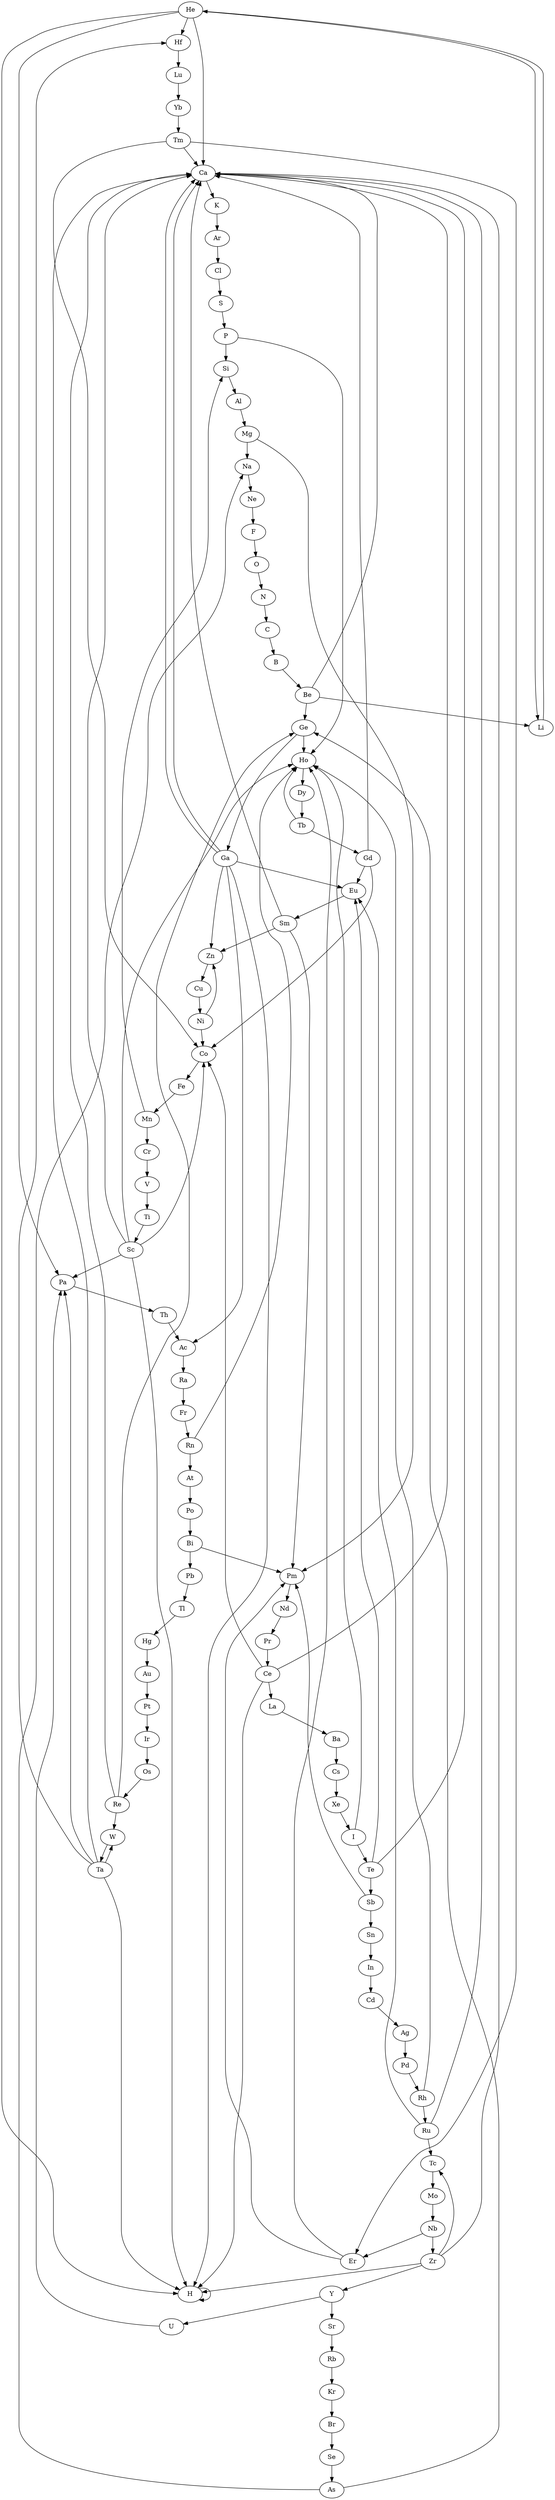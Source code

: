 digraph elements {
H -> H;
He -> Hf;
He -> Pa;
He -> H;
He -> Ca;
He -> Li;
Li -> He;
Be -> Ge;
Be -> Ca;
Be -> Li;
B -> Be;
C -> B;
N -> C;
O -> N;
F -> O;
Ne -> F;
Na -> Ne;
Mg -> Pm;
Mg -> Na;
Al -> Mg;
Si -> Al;
P -> Ho;
P -> Si;
S -> P;
Cl -> S;
Ar -> Cl;
K -> Ar;
Ca -> K;
Sc -> Ho;
Sc -> Pa;
Sc -> H;
Sc -> Ca;
Sc -> Co;
Ti -> Sc;
V -> Ti;
Cr -> V;
Mn -> Cr;
Mn -> Si;
Fe -> Mn;
Co -> Fe;
Ni -> Zn;
Ni -> Co;
Cu -> Ni;
Zn -> Cu;
Ga -> Eu;
Ga -> Ca;
Ga -> Ac;
Ga -> H;
Ga -> Ca;
Ga -> Zn;
Ge -> Ho;
Ge -> Ga;
As -> Ge;
As -> Na;
Se -> As;
Br -> Se;
Kr -> Br;
Rb -> Kr;
Sr -> Rb;
Y -> Sr;
Y -> U;
Zr -> Y;
Zr -> H;
Zr -> Ca;
Zr -> Tc;
Nb -> Er;
Nb -> Zr;
Mo -> Nb;
Tc -> Mo;
Ru -> Eu;
Ru -> Ca;
Ru -> Tc;
Rh -> Ho;
Rh -> Ru;
Pd -> Rh;
Ag -> Pd;
Cd -> Ag;
In -> Cd;
Sn -> In;
Sb -> Pm;
Sb -> Sn;
Te -> Eu;
Te -> Ca;
Te -> Sb;
I -> Ho;
I -> Te;
Xe -> I;
Cs -> Xe;
Ba -> Cs;
La -> Ba;
Ce -> La;
Ce -> H;
Ce -> Ca;
Ce -> Co;
Pr -> Ce;
Nd -> Pr;
Pm -> Nd;
Sm -> Pm;
Sm -> Ca;
Sm -> Zn;
Eu -> Sm;
Gd -> Eu;
Gd -> Ca;
Gd -> Co;
Tb -> Ho;
Tb -> Gd;
Dy -> Tb;
Ho -> Dy;
Er -> Ho;
Er -> Pm;
Tm -> Er;
Tm -> Ca;
Tm -> Co;
Yb -> Tm;
Lu -> Yb;
Hf -> Lu;
Ta -> Hf;
Ta -> Pa;
Ta -> H;
Ta -> Ca;
Ta -> W;
W -> Ta;
Re -> Ge;
Re -> Ca;
Re -> W;
Os -> Re;
Ir -> Os;
Pt -> Ir;
Au -> Pt;
Hg -> Au;
Tl -> Hg;
Pb -> Tl;
Bi -> Pm;
Bi -> Pb;
Po -> Bi;
At -> Po;
Rn -> Ho;
Rn -> At;
Fr -> Rn;
Ra -> Fr;
Ac -> Ra;
Th -> Ac;
Pa -> Th;
U -> Pa;
}
